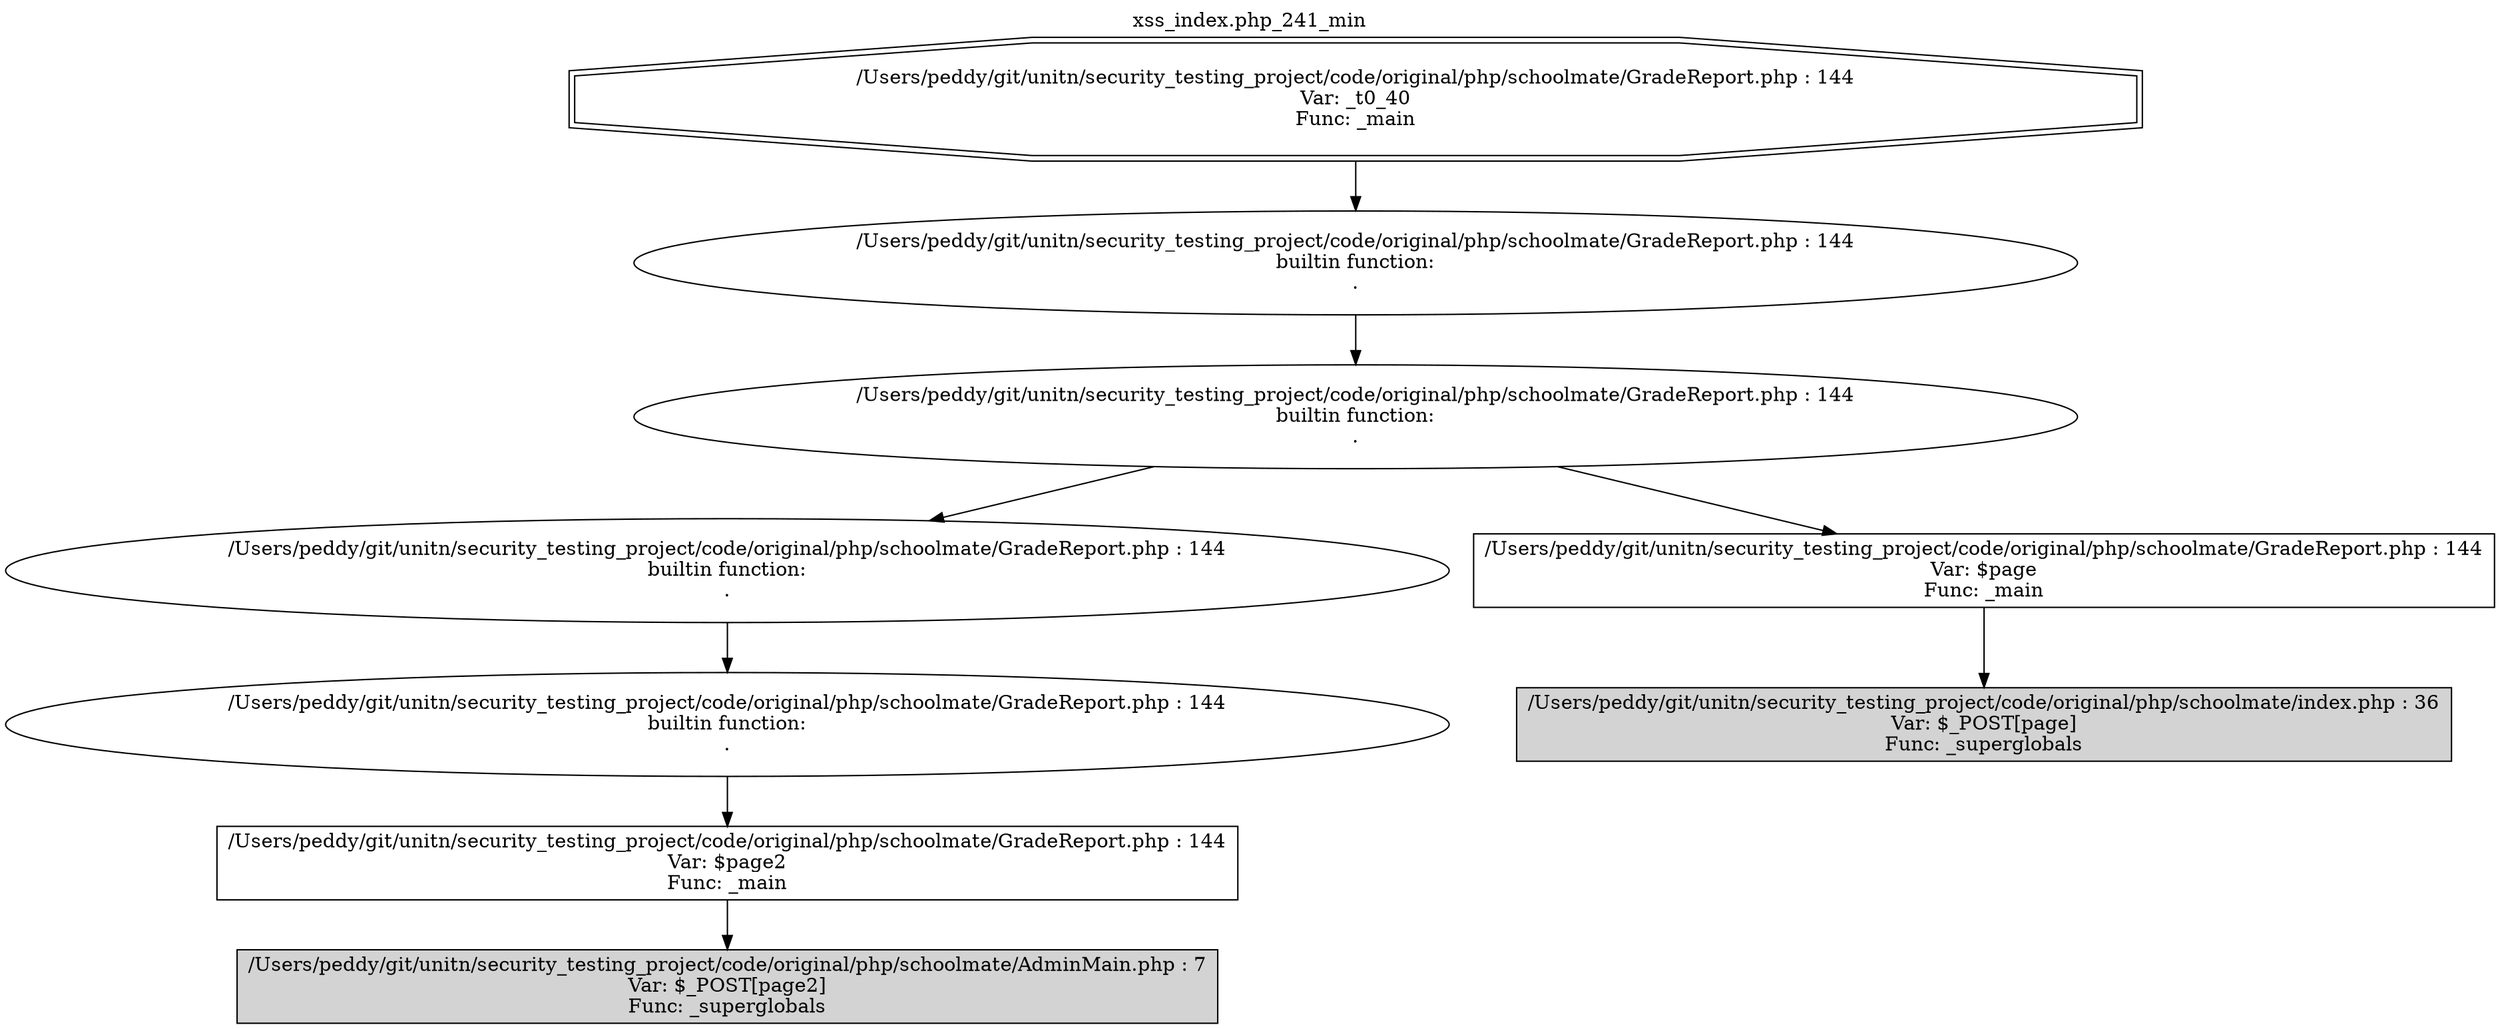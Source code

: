 digraph cfg {
  label="xss_index.php_241_min";
  labelloc=t;
  n1 [shape=doubleoctagon, label="/Users/peddy/git/unitn/security_testing_project/code/original/php/schoolmate/GradeReport.php : 144\nVar: _t0_40\nFunc: _main\n"];
  n2 [shape=ellipse, label="/Users/peddy/git/unitn/security_testing_project/code/original/php/schoolmate/GradeReport.php : 144\nbuiltin function:\n.\n"];
  n3 [shape=ellipse, label="/Users/peddy/git/unitn/security_testing_project/code/original/php/schoolmate/GradeReport.php : 144\nbuiltin function:\n.\n"];
  n4 [shape=ellipse, label="/Users/peddy/git/unitn/security_testing_project/code/original/php/schoolmate/GradeReport.php : 144\nbuiltin function:\n.\n"];
  n5 [shape=ellipse, label="/Users/peddy/git/unitn/security_testing_project/code/original/php/schoolmate/GradeReport.php : 144\nbuiltin function:\n.\n"];
  n6 [shape=box, label="/Users/peddy/git/unitn/security_testing_project/code/original/php/schoolmate/GradeReport.php : 144\nVar: $page2\nFunc: _main\n"];
  n7 [shape=box, label="/Users/peddy/git/unitn/security_testing_project/code/original/php/schoolmate/AdminMain.php : 7\nVar: $_POST[page2]\nFunc: _superglobals\n",style=filled];
  n8 [shape=box, label="/Users/peddy/git/unitn/security_testing_project/code/original/php/schoolmate/GradeReport.php : 144\nVar: $page\nFunc: _main\n"];
  n9 [shape=box, label="/Users/peddy/git/unitn/security_testing_project/code/original/php/schoolmate/index.php : 36\nVar: $_POST[page]\nFunc: _superglobals\n",style=filled];
  n1 -> n2;
  n2 -> n3;
  n3 -> n4;
  n3 -> n8;
  n4 -> n5;
  n5 -> n6;
  n6 -> n7;
  n8 -> n9;
}
